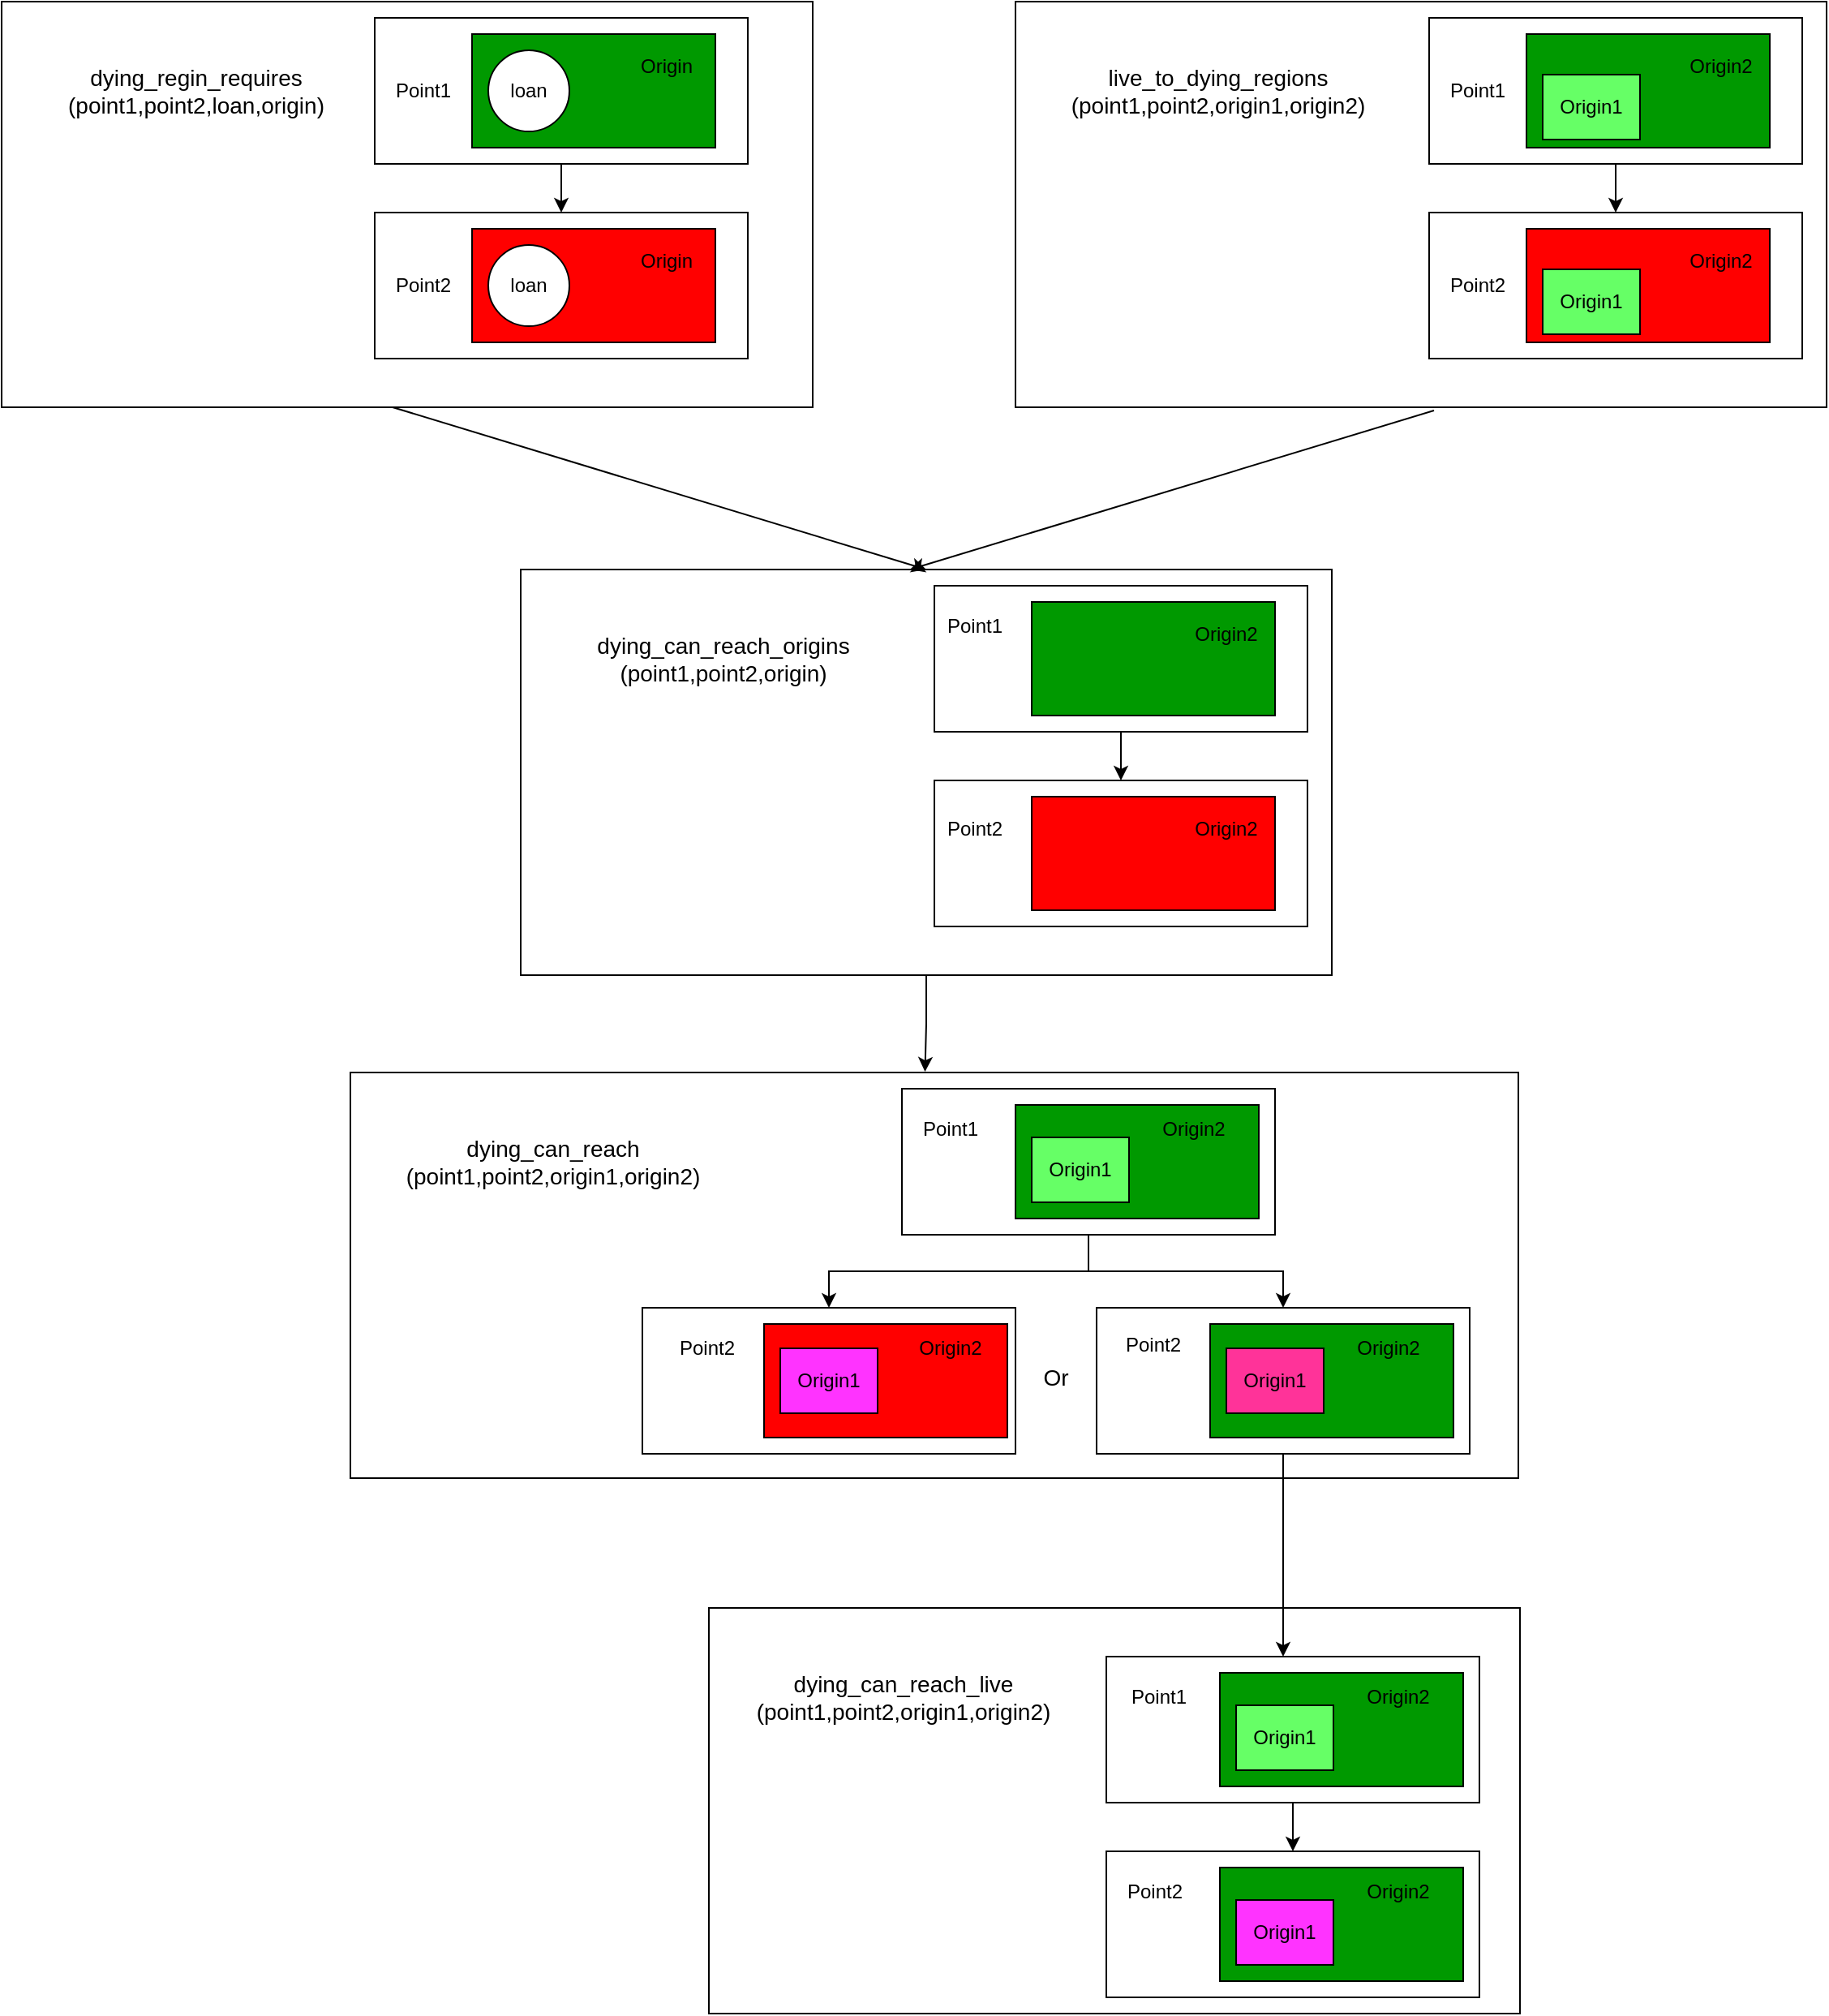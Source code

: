 <mxfile version="15.1.3" type="device"><diagram id="4ItoozWEmt4UMQ_Lu-9e" name="Page-1"><mxGraphModel dx="1663" dy="471" grid="1" gridSize="10" guides="1" tooltips="1" connect="1" arrows="1" fold="1" page="1" pageScale="1" pageWidth="850" pageHeight="1100" math="0" shadow="0"><root><mxCell id="0"/><mxCell id="1" parent="0"/><mxCell id="8dX1J-5f6YRlSmqiTuca-152" value="" style="rounded=0;whiteSpace=wrap;html=1;fillColor=#FFFFFF;" parent="1" vertex="1"><mxGeometry x="236" y="1040" width="500" height="250" as="geometry"/></mxCell><mxCell id="8dX1J-5f6YRlSmqiTuca-63" value="" style="rounded=0;whiteSpace=wrap;html=1;fillColor=#FFFFFF;" parent="1" vertex="1"><mxGeometry x="425" y="50" width="500" height="250" as="geometry"/></mxCell><mxCell id="8dX1J-5f6YRlSmqiTuca-62" value="" style="rounded=0;whiteSpace=wrap;html=1;fillColor=#FFFFFF;" parent="1" vertex="1"><mxGeometry x="680" y="180" width="230" height="90" as="geometry"/></mxCell><mxCell id="8dX1J-5f6YRlSmqiTuca-82" style="edgeStyle=orthogonalEdgeStyle;rounded=0;orthogonalLoop=1;jettySize=auto;html=1;entryX=0.5;entryY=0;entryDx=0;entryDy=0;fontSize=14;" parent="1" source="8dX1J-5f6YRlSmqiTuca-60" target="8dX1J-5f6YRlSmqiTuca-62" edge="1"><mxGeometry relative="1" as="geometry"/></mxCell><mxCell id="8dX1J-5f6YRlSmqiTuca-60" value="" style="rounded=0;whiteSpace=wrap;html=1;fillColor=#FFFFFF;" parent="1" vertex="1"><mxGeometry x="680" y="60" width="230" height="90" as="geometry"/></mxCell><mxCell id="8dX1J-5f6YRlSmqiTuca-25" value="" style="rounded=0;whiteSpace=wrap;html=1;fillColor=#FFFFFF;" parent="1" vertex="1"><mxGeometry x="-200" y="50" width="500" height="250" as="geometry"/></mxCell><mxCell id="8dX1J-5f6YRlSmqiTuca-51" value="" style="rounded=0;whiteSpace=wrap;html=1;fillColor=#FFFFFF;" parent="1" vertex="1"><mxGeometry x="30" y="180" width="230" height="90" as="geometry"/></mxCell><mxCell id="8dX1J-5f6YRlSmqiTuca-59" value="" style="edgeStyle=orthogonalEdgeStyle;rounded=0;orthogonalLoop=1;jettySize=auto;html=1;fontSize=14;" parent="1" source="8dX1J-5f6YRlSmqiTuca-31" target="8dX1J-5f6YRlSmqiTuca-51" edge="1"><mxGeometry relative="1" as="geometry"/></mxCell><mxCell id="8dX1J-5f6YRlSmqiTuca-31" value="" style="rounded=0;whiteSpace=wrap;html=1;fillColor=#FFFFFF;" parent="1" vertex="1"><mxGeometry x="30" y="60" width="230" height="90" as="geometry"/></mxCell><mxCell id="8dX1J-5f6YRlSmqiTuca-2" value="" style="rounded=0;whiteSpace=wrap;html=1;fillColor=#009900;" parent="1" vertex="1"><mxGeometry x="90" y="70" width="150" height="70" as="geometry"/></mxCell><mxCell id="8dX1J-5f6YRlSmqiTuca-4" value="Origin" style="text;html=1;strokeColor=none;fillColor=none;align=center;verticalAlign=middle;whiteSpace=wrap;rounded=0;" parent="1" vertex="1"><mxGeometry x="190" y="80" width="40" height="20" as="geometry"/></mxCell><mxCell id="8dX1J-5f6YRlSmqiTuca-5" value="" style="ellipse;whiteSpace=wrap;html=1;aspect=fixed;" parent="1" vertex="1"><mxGeometry x="100" y="80" width="50" height="50" as="geometry"/></mxCell><mxCell id="8dX1J-5f6YRlSmqiTuca-8" value="Point1" style="text;html=1;strokeColor=none;fillColor=none;align=center;verticalAlign=middle;whiteSpace=wrap;rounded=0;" parent="1" vertex="1"><mxGeometry x="40" y="95" width="40" height="20" as="geometry"/></mxCell><mxCell id="8dX1J-5f6YRlSmqiTuca-15" value="" style="rounded=0;whiteSpace=wrap;html=1;fillColor=#FF0000;" parent="1" vertex="1"><mxGeometry x="90" y="190" width="150" height="70" as="geometry"/></mxCell><mxCell id="8dX1J-5f6YRlSmqiTuca-16" value="Origin" style="text;html=1;strokeColor=none;fillColor=none;align=center;verticalAlign=middle;whiteSpace=wrap;rounded=0;" parent="1" vertex="1"><mxGeometry x="190" y="200" width="40" height="20" as="geometry"/></mxCell><mxCell id="8dX1J-5f6YRlSmqiTuca-17" value="" style="ellipse;whiteSpace=wrap;html=1;aspect=fixed;" parent="1" vertex="1"><mxGeometry x="100" y="200" width="50" height="50" as="geometry"/></mxCell><mxCell id="8dX1J-5f6YRlSmqiTuca-18" value="loan" style="text;html=1;strokeColor=none;fillColor=none;align=center;verticalAlign=middle;whiteSpace=wrap;rounded=0;" parent="1" vertex="1"><mxGeometry x="105" y="215" width="40" height="20" as="geometry"/></mxCell><mxCell id="8dX1J-5f6YRlSmqiTuca-19" value="Point2" style="text;html=1;strokeColor=none;fillColor=none;align=center;verticalAlign=middle;whiteSpace=wrap;rounded=0;" parent="1" vertex="1"><mxGeometry x="40" y="215" width="40" height="20" as="geometry"/></mxCell><mxCell id="8dX1J-5f6YRlSmqiTuca-26" value="dying_regin_requires&lt;br style=&quot;font-size: 14px;&quot;&gt;(point1,point2,loan,origin)" style="text;html=1;strokeColor=none;fillColor=none;align=center;verticalAlign=middle;whiteSpace=wrap;rounded=0;fontSize=14;" parent="1" vertex="1"><mxGeometry x="-100" y="95" width="40" height="20" as="geometry"/></mxCell><mxCell id="8dX1J-5f6YRlSmqiTuca-32" value="" style="rounded=0;whiteSpace=wrap;html=1;fillColor=#009900;" parent="1" vertex="1"><mxGeometry x="740" y="70" width="150" height="70" as="geometry"/></mxCell><mxCell id="8dX1J-5f6YRlSmqiTuca-33" value="Origin2" style="text;html=1;strokeColor=none;fillColor=none;align=center;verticalAlign=middle;whiteSpace=wrap;rounded=0;" parent="1" vertex="1"><mxGeometry x="840" y="80" width="40" height="20" as="geometry"/></mxCell><mxCell id="8dX1J-5f6YRlSmqiTuca-36" value="Point1" style="text;html=1;strokeColor=none;fillColor=none;align=center;verticalAlign=middle;whiteSpace=wrap;rounded=0;" parent="1" vertex="1"><mxGeometry x="690" y="95" width="40" height="20" as="geometry"/></mxCell><mxCell id="8dX1J-5f6YRlSmqiTuca-37" value="" style="rounded=0;whiteSpace=wrap;html=1;fillColor=#FF0000;" parent="1" vertex="1"><mxGeometry x="740" y="190" width="150" height="70" as="geometry"/></mxCell><mxCell id="8dX1J-5f6YRlSmqiTuca-38" value="Origin2" style="text;html=1;strokeColor=none;fillColor=none;align=center;verticalAlign=middle;whiteSpace=wrap;rounded=0;" parent="1" vertex="1"><mxGeometry x="840" y="200" width="40" height="20" as="geometry"/></mxCell><mxCell id="8dX1J-5f6YRlSmqiTuca-41" value="Point2" style="text;html=1;strokeColor=none;fillColor=none;align=center;verticalAlign=middle;whiteSpace=wrap;rounded=0;" parent="1" vertex="1"><mxGeometry x="690" y="215" width="40" height="20" as="geometry"/></mxCell><mxCell id="8dX1J-5f6YRlSmqiTuca-42" value="live_to_dying_regions&lt;br style=&quot;font-size: 14px&quot;&gt;(point1,point2,origin1,origin2)" style="text;html=1;strokeColor=none;fillColor=none;align=center;verticalAlign=middle;whiteSpace=wrap;rounded=0;fontSize=14;" parent="1" vertex="1"><mxGeometry x="530" y="95" width="40" height="20" as="geometry"/></mxCell><mxCell id="8dX1J-5f6YRlSmqiTuca-44" value="" style="rounded=0;whiteSpace=wrap;html=1;fontSize=14;fillColor=#66FF66;" parent="1" vertex="1"><mxGeometry x="750" y="95" width="60" height="40" as="geometry"/></mxCell><mxCell id="8dX1J-5f6YRlSmqiTuca-45" value="Origin1" style="text;html=1;strokeColor=none;fillColor=none;align=center;verticalAlign=middle;whiteSpace=wrap;rounded=0;" parent="1" vertex="1"><mxGeometry x="760" y="100" width="40" height="30" as="geometry"/></mxCell><mxCell id="8dX1J-5f6YRlSmqiTuca-46" value="" style="rounded=0;whiteSpace=wrap;html=1;fontSize=14;fillColor=#66FF66;" parent="1" vertex="1"><mxGeometry x="750" y="215" width="60" height="40" as="geometry"/></mxCell><mxCell id="8dX1J-5f6YRlSmqiTuca-47" value="Origin1" style="text;html=1;strokeColor=none;fillColor=none;align=center;verticalAlign=middle;whiteSpace=wrap;rounded=0;" parent="1" vertex="1"><mxGeometry x="760" y="220" width="40" height="30" as="geometry"/></mxCell><mxCell id="8dX1J-5f6YRlSmqiTuca-151" value="" style="edgeStyle=orthogonalEdgeStyle;rounded=0;orthogonalLoop=1;jettySize=auto;html=1;fontSize=14;entryX=0.492;entryY=-0.002;entryDx=0;entryDy=0;entryPerimeter=0;" parent="1" source="8dX1J-5f6YRlSmqiTuca-64" target="8dX1J-5f6YRlSmqiTuca-84" edge="1"><mxGeometry relative="1" as="geometry"/></mxCell><mxCell id="8dX1J-5f6YRlSmqiTuca-64" value="" style="rounded=0;whiteSpace=wrap;html=1;fillColor=#FFFFFF;" parent="1" vertex="1"><mxGeometry x="120" y="400" width="500" height="250" as="geometry"/></mxCell><mxCell id="8dX1J-5f6YRlSmqiTuca-65" value="" style="rounded=0;whiteSpace=wrap;html=1;fillColor=#FFFFFF;" parent="1" vertex="1"><mxGeometry x="375" y="530" width="230" height="90" as="geometry"/></mxCell><mxCell id="8dX1J-5f6YRlSmqiTuca-83" style="edgeStyle=orthogonalEdgeStyle;rounded=0;orthogonalLoop=1;jettySize=auto;html=1;fontSize=14;entryX=0.5;entryY=0;entryDx=0;entryDy=0;" parent="1" source="8dX1J-5f6YRlSmqiTuca-66" target="8dX1J-5f6YRlSmqiTuca-65" edge="1"><mxGeometry relative="1" as="geometry"/></mxCell><mxCell id="8dX1J-5f6YRlSmqiTuca-66" value="" style="rounded=0;whiteSpace=wrap;html=1;fillColor=#FFFFFF;" parent="1" vertex="1"><mxGeometry x="375" y="410" width="230" height="90" as="geometry"/></mxCell><mxCell id="8dX1J-5f6YRlSmqiTuca-67" value="" style="rounded=0;whiteSpace=wrap;html=1;fillColor=#009900;" parent="1" vertex="1"><mxGeometry x="435" y="420" width="150" height="70" as="geometry"/></mxCell><mxCell id="8dX1J-5f6YRlSmqiTuca-68" value="Origin2" style="text;html=1;strokeColor=none;fillColor=none;align=center;verticalAlign=middle;whiteSpace=wrap;rounded=0;" parent="1" vertex="1"><mxGeometry x="535" y="430" width="40" height="20" as="geometry"/></mxCell><mxCell id="8dX1J-5f6YRlSmqiTuca-69" value="Point1" style="text;html=1;strokeColor=none;fillColor=none;align=center;verticalAlign=middle;whiteSpace=wrap;rounded=0;" parent="1" vertex="1"><mxGeometry x="380" y="425" width="40" height="20" as="geometry"/></mxCell><mxCell id="8dX1J-5f6YRlSmqiTuca-70" value="" style="rounded=0;whiteSpace=wrap;html=1;fillColor=#FF0000;" parent="1" vertex="1"><mxGeometry x="435" y="540" width="150" height="70" as="geometry"/></mxCell><mxCell id="8dX1J-5f6YRlSmqiTuca-71" value="Origin2" style="text;html=1;strokeColor=none;fillColor=none;align=center;verticalAlign=middle;whiteSpace=wrap;rounded=0;" parent="1" vertex="1"><mxGeometry x="535" y="550" width="40" height="20" as="geometry"/></mxCell><mxCell id="8dX1J-5f6YRlSmqiTuca-72" value="Point2" style="text;html=1;strokeColor=none;fillColor=none;align=center;verticalAlign=middle;whiteSpace=wrap;rounded=0;" parent="1" vertex="1"><mxGeometry x="380" y="550" width="40" height="20" as="geometry"/></mxCell><mxCell id="8dX1J-5f6YRlSmqiTuca-73" value="dying_can_reach_origins&lt;br&gt;(point1,point2,origin)" style="text;html=1;strokeColor=none;fillColor=none;align=center;verticalAlign=middle;whiteSpace=wrap;rounded=0;fontSize=14;" parent="1" vertex="1"><mxGeometry x="225" y="445" width="40" height="20" as="geometry"/></mxCell><mxCell id="8dX1J-5f6YRlSmqiTuca-79" value="" style="endArrow=classic;html=1;fontSize=14;exitX=0.482;exitY=1;exitDx=0;exitDy=0;exitPerimeter=0;entryX=0.5;entryY=0;entryDx=0;entryDy=0;" parent="1" source="8dX1J-5f6YRlSmqiTuca-25" target="8dX1J-5f6YRlSmqiTuca-64" edge="1"><mxGeometry width="50" height="50" relative="1" as="geometry"><mxPoint x="320" y="370" as="sourcePoint"/><mxPoint x="370" y="320" as="targetPoint"/></mxGeometry></mxCell><mxCell id="8dX1J-5f6YRlSmqiTuca-80" value="" style="endArrow=classic;html=1;fontSize=14;exitX=0.516;exitY=1.008;exitDx=0;exitDy=0;exitPerimeter=0;" parent="1" source="8dX1J-5f6YRlSmqiTuca-63" edge="1"><mxGeometry width="50" height="50" relative="1" as="geometry"><mxPoint x="650" y="410" as="sourcePoint"/><mxPoint x="360" y="400" as="targetPoint"/></mxGeometry></mxCell><mxCell id="8dX1J-5f6YRlSmqiTuca-84" value="" style="rounded=0;whiteSpace=wrap;html=1;fillColor=#FFFFFF;" parent="1" vertex="1"><mxGeometry x="15" y="710" width="720" height="250" as="geometry"/></mxCell><mxCell id="8dX1J-5f6YRlSmqiTuca-85" value="" style="rounded=0;whiteSpace=wrap;html=1;fillColor=#FFFFFF;" parent="1" vertex="1"><mxGeometry x="195" y="855" width="230" height="90" as="geometry"/></mxCell><mxCell id="8dX1J-5f6YRlSmqiTuca-86" style="edgeStyle=orthogonalEdgeStyle;rounded=0;orthogonalLoop=1;jettySize=auto;html=1;fontSize=14;entryX=0.5;entryY=0;entryDx=0;entryDy=0;" parent="1" source="8dX1J-5f6YRlSmqiTuca-87" target="8dX1J-5f6YRlSmqiTuca-85" edge="1"><mxGeometry relative="1" as="geometry"/></mxCell><mxCell id="8dX1J-5f6YRlSmqiTuca-87" value="" style="rounded=0;whiteSpace=wrap;html=1;fillColor=#FFFFFF;" parent="1" vertex="1"><mxGeometry x="355" y="720" width="230" height="90" as="geometry"/></mxCell><mxCell id="8dX1J-5f6YRlSmqiTuca-88" value="" style="rounded=0;whiteSpace=wrap;html=1;fillColor=#009900;" parent="1" vertex="1"><mxGeometry x="425" y="730" width="150" height="70" as="geometry"/></mxCell><mxCell id="8dX1J-5f6YRlSmqiTuca-89" value="Origin2" style="text;html=1;strokeColor=none;fillColor=none;align=center;verticalAlign=middle;whiteSpace=wrap;rounded=0;" parent="1" vertex="1"><mxGeometry x="515" y="735" width="40" height="20" as="geometry"/></mxCell><mxCell id="8dX1J-5f6YRlSmqiTuca-90" value="Point1" style="text;html=1;strokeColor=none;fillColor=none;align=center;verticalAlign=middle;whiteSpace=wrap;rounded=0;" parent="1" vertex="1"><mxGeometry x="365" y="735" width="40" height="20" as="geometry"/></mxCell><mxCell id="8dX1J-5f6YRlSmqiTuca-91" value="" style="rounded=0;whiteSpace=wrap;html=1;fillColor=#FF0000;" parent="1" vertex="1"><mxGeometry x="270" y="865" width="150" height="70" as="geometry"/></mxCell><mxCell id="8dX1J-5f6YRlSmqiTuca-92" value="Origin2" style="text;html=1;strokeColor=none;fillColor=none;align=center;verticalAlign=middle;whiteSpace=wrap;rounded=0;" parent="1" vertex="1"><mxGeometry x="365" y="870" width="40" height="20" as="geometry"/></mxCell><mxCell id="8dX1J-5f6YRlSmqiTuca-93" value="Point2" style="text;html=1;strokeColor=none;fillColor=none;align=center;verticalAlign=middle;whiteSpace=wrap;rounded=0;" parent="1" vertex="1"><mxGeometry x="215" y="870" width="40" height="20" as="geometry"/></mxCell><mxCell id="8dX1J-5f6YRlSmqiTuca-94" value="dying_can_reach&lt;br&gt;(point1,point2,origin1,origin2)" style="text;html=1;strokeColor=none;fillColor=none;align=center;verticalAlign=middle;whiteSpace=wrap;rounded=0;fontSize=14;" parent="1" vertex="1"><mxGeometry x="120" y="755" width="40" height="20" as="geometry"/></mxCell><mxCell id="8dX1J-5f6YRlSmqiTuca-98" value="" style="group" parent="1" vertex="1" connectable="0"><mxGeometry x="435" y="750" width="60" height="40" as="geometry"/></mxCell><mxCell id="8dX1J-5f6YRlSmqiTuca-97" value="" style="rounded=0;whiteSpace=wrap;html=1;fontSize=14;fillColor=#66FF66;" parent="8dX1J-5f6YRlSmqiTuca-98" vertex="1"><mxGeometry width="60" height="40" as="geometry"/></mxCell><mxCell id="8dX1J-5f6YRlSmqiTuca-96" value="Origin1" style="text;html=1;strokeColor=none;fillColor=none;align=center;verticalAlign=middle;whiteSpace=wrap;rounded=0;" parent="8dX1J-5f6YRlSmqiTuca-98" vertex="1"><mxGeometry x="10" y="5" width="40" height="30" as="geometry"/></mxCell><mxCell id="8dX1J-5f6YRlSmqiTuca-104" value="" style="rounded=0;whiteSpace=wrap;html=1;fontSize=14;fillColor=#FF33FF;" parent="1" vertex="1"><mxGeometry x="280" y="880" width="60" height="40" as="geometry"/></mxCell><mxCell id="8dX1J-5f6YRlSmqiTuca-99" value="Origin1" style="text;html=1;strokeColor=none;fillColor=none;align=center;verticalAlign=middle;whiteSpace=wrap;rounded=0;" parent="1" vertex="1"><mxGeometry x="290" y="887.5" width="40" height="25" as="geometry"/></mxCell><mxCell id="N1eJcFpSI9OHJM46nNxF-1" value="" style="edgeStyle=orthogonalEdgeStyle;rounded=0;orthogonalLoop=1;jettySize=auto;html=1;" edge="1" parent="1" source="8dX1J-5f6YRlSmqiTuca-142"><mxGeometry relative="1" as="geometry"><mxPoint x="590" y="1070" as="targetPoint"/></mxGeometry></mxCell><mxCell id="8dX1J-5f6YRlSmqiTuca-142" value="" style="rounded=0;whiteSpace=wrap;html=1;fillColor=#FFFFFF;" parent="1" vertex="1"><mxGeometry x="475" y="855" width="230" height="90" as="geometry"/></mxCell><mxCell id="8dX1J-5f6YRlSmqiTuca-143" value="" style="rounded=0;whiteSpace=wrap;html=1;fillColor=#009900;" parent="1" vertex="1"><mxGeometry x="545" y="865" width="150" height="70" as="geometry"/></mxCell><mxCell id="8dX1J-5f6YRlSmqiTuca-144" value="Origin2" style="text;html=1;strokeColor=none;fillColor=none;align=center;verticalAlign=middle;whiteSpace=wrap;rounded=0;" parent="1" vertex="1"><mxGeometry x="635" y="870" width="40" height="20" as="geometry"/></mxCell><mxCell id="8dX1J-5f6YRlSmqiTuca-145" value="Point2" style="text;html=1;strokeColor=none;fillColor=none;align=center;verticalAlign=middle;whiteSpace=wrap;rounded=0;" parent="1" vertex="1"><mxGeometry x="490" y="868" width="40" height="20" as="geometry"/></mxCell><mxCell id="8dX1J-5f6YRlSmqiTuca-146" value="" style="group;fillColor=#FF33FF;" parent="1" vertex="1" connectable="0"><mxGeometry x="555" y="880" width="60" height="40" as="geometry"/></mxCell><mxCell id="8dX1J-5f6YRlSmqiTuca-147" value="" style="rounded=0;whiteSpace=wrap;html=1;fontSize=14;fillColor=#FF3399;" parent="8dX1J-5f6YRlSmqiTuca-146" vertex="1"><mxGeometry width="60" height="40" as="geometry"/></mxCell><mxCell id="8dX1J-5f6YRlSmqiTuca-148" value="Origin1" style="text;html=1;strokeColor=none;fillColor=none;align=center;verticalAlign=middle;whiteSpace=wrap;rounded=0;" parent="8dX1J-5f6YRlSmqiTuca-146" vertex="1"><mxGeometry x="10" y="5" width="40" height="30" as="geometry"/></mxCell><mxCell id="8dX1J-5f6YRlSmqiTuca-149" style="edgeStyle=orthogonalEdgeStyle;rounded=0;orthogonalLoop=1;jettySize=auto;html=1;fontSize=14;entryX=0.5;entryY=0;entryDx=0;entryDy=0;exitX=0.5;exitY=1;exitDx=0;exitDy=0;" parent="1" source="8dX1J-5f6YRlSmqiTuca-87" target="8dX1J-5f6YRlSmqiTuca-142" edge="1"><mxGeometry relative="1" as="geometry"><mxPoint x="480" y="820" as="sourcePoint"/><mxPoint x="320" y="865" as="targetPoint"/></mxGeometry></mxCell><mxCell id="8dX1J-5f6YRlSmqiTuca-150" value="Or" style="text;html=1;strokeColor=none;fillColor=none;align=center;verticalAlign=middle;whiteSpace=wrap;rounded=0;fontSize=14;" parent="1" vertex="1"><mxGeometry x="430" y="888" width="40" height="20" as="geometry"/></mxCell><mxCell id="8dX1J-5f6YRlSmqiTuca-171" value="" style="edgeStyle=orthogonalEdgeStyle;rounded=0;orthogonalLoop=1;jettySize=auto;html=1;fontSize=14;entryX=0.5;entryY=0;entryDx=0;entryDy=0;" parent="1" source="8dX1J-5f6YRlSmqiTuca-153" target="8dX1J-5f6YRlSmqiTuca-161" edge="1"><mxGeometry relative="1" as="geometry"/></mxCell><mxCell id="8dX1J-5f6YRlSmqiTuca-153" value="" style="rounded=0;whiteSpace=wrap;html=1;fillColor=#FFFFFF;" parent="1" vertex="1"><mxGeometry x="481" y="1070" width="230" height="90" as="geometry"/></mxCell><mxCell id="8dX1J-5f6YRlSmqiTuca-154" value="" style="rounded=0;whiteSpace=wrap;html=1;fillColor=#009900;" parent="1" vertex="1"><mxGeometry x="551" y="1080" width="150" height="70" as="geometry"/></mxCell><mxCell id="8dX1J-5f6YRlSmqiTuca-155" value="Origin2" style="text;html=1;strokeColor=none;fillColor=none;align=center;verticalAlign=middle;whiteSpace=wrap;rounded=0;" parent="1" vertex="1"><mxGeometry x="641" y="1085" width="40" height="20" as="geometry"/></mxCell><mxCell id="8dX1J-5f6YRlSmqiTuca-156" value="Point1" style="text;html=1;strokeColor=none;fillColor=none;align=center;verticalAlign=middle;whiteSpace=wrap;rounded=0;" parent="1" vertex="1"><mxGeometry x="491" y="1085" width="45" height="20" as="geometry"/></mxCell><mxCell id="8dX1J-5f6YRlSmqiTuca-157" value="" style="group" parent="1" vertex="1" connectable="0"><mxGeometry x="561" y="1100" width="60" height="40" as="geometry"/></mxCell><mxCell id="8dX1J-5f6YRlSmqiTuca-158" value="" style="rounded=0;whiteSpace=wrap;html=1;fontSize=14;fillColor=#66FF66;" parent="8dX1J-5f6YRlSmqiTuca-157" vertex="1"><mxGeometry width="60" height="40" as="geometry"/></mxCell><mxCell id="8dX1J-5f6YRlSmqiTuca-159" value="Origin1" style="text;html=1;strokeColor=none;fillColor=none;align=center;verticalAlign=middle;whiteSpace=wrap;rounded=0;" parent="8dX1J-5f6YRlSmqiTuca-157" vertex="1"><mxGeometry x="10" y="5" width="40" height="30" as="geometry"/></mxCell><mxCell id="8dX1J-5f6YRlSmqiTuca-161" value="" style="rounded=0;whiteSpace=wrap;html=1;fillColor=#FFFFFF;" parent="1" vertex="1"><mxGeometry x="481" y="1190" width="230" height="90" as="geometry"/></mxCell><mxCell id="8dX1J-5f6YRlSmqiTuca-162" value="" style="rounded=0;whiteSpace=wrap;html=1;fillColor=#009900;" parent="1" vertex="1"><mxGeometry x="551" y="1200" width="150" height="70" as="geometry"/></mxCell><mxCell id="8dX1J-5f6YRlSmqiTuca-163" value="Origin2" style="text;html=1;strokeColor=none;fillColor=none;align=center;verticalAlign=middle;whiteSpace=wrap;rounded=0;" parent="1" vertex="1"><mxGeometry x="641" y="1205" width="40" height="20" as="geometry"/></mxCell><mxCell id="8dX1J-5f6YRlSmqiTuca-164" value="Point2" style="text;html=1;strokeColor=none;fillColor=none;align=center;verticalAlign=middle;whiteSpace=wrap;rounded=0;" parent="1" vertex="1"><mxGeometry x="491" y="1205" width="40" height="20" as="geometry"/></mxCell><mxCell id="8dX1J-5f6YRlSmqiTuca-165" value="" style="group;fillColor=#FF33FF;" parent="1" vertex="1" connectable="0"><mxGeometry x="561" y="1220" width="60" height="40" as="geometry"/></mxCell><mxCell id="8dX1J-5f6YRlSmqiTuca-166" value="" style="rounded=0;whiteSpace=wrap;html=1;fontSize=14;fillColor=#FF33FF;" parent="8dX1J-5f6YRlSmqiTuca-165" vertex="1"><mxGeometry width="60" height="40" as="geometry"/></mxCell><mxCell id="8dX1J-5f6YRlSmqiTuca-167" value="Origin1" style="text;html=1;strokeColor=none;fillColor=none;align=center;verticalAlign=middle;whiteSpace=wrap;rounded=0;" parent="8dX1J-5f6YRlSmqiTuca-165" vertex="1"><mxGeometry x="10" y="5" width="40" height="30" as="geometry"/></mxCell><mxCell id="8dX1J-5f6YRlSmqiTuca-169" value="dying_can_reach_live&lt;br&gt;(point1,point2,origin1,origin2)" style="text;html=1;strokeColor=none;fillColor=none;align=center;verticalAlign=middle;whiteSpace=wrap;rounded=0;fontSize=14;" parent="1" vertex="1"><mxGeometry x="336" y="1085" width="40" height="20" as="geometry"/></mxCell><mxCell id="N1eJcFpSI9OHJM46nNxF-3" value="loan" style="text;html=1;strokeColor=none;fillColor=none;align=center;verticalAlign=middle;whiteSpace=wrap;rounded=0;" vertex="1" parent="1"><mxGeometry x="105" y="95" width="40" height="20" as="geometry"/></mxCell></root></mxGraphModel></diagram></mxfile>